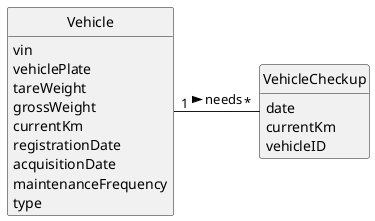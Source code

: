 @startuml
skinparam monochrome true
skinparam packageStyle rectangle
skinparam shadowing false

'left to right direction

skinparam classAttributeIconSize 0

hide circle
hide methods


class VehicleCheckup {
    date
    currentKm
    vehicleID
}

class Vehicle{
vin
vehiclePlate
tareWeight
grossWeight
currentKm
registrationDate
acquisitionDate
maintenanceFrequency
type

}

Vehicle "1" - "*" VehicleCheckup : needs >
@enduml